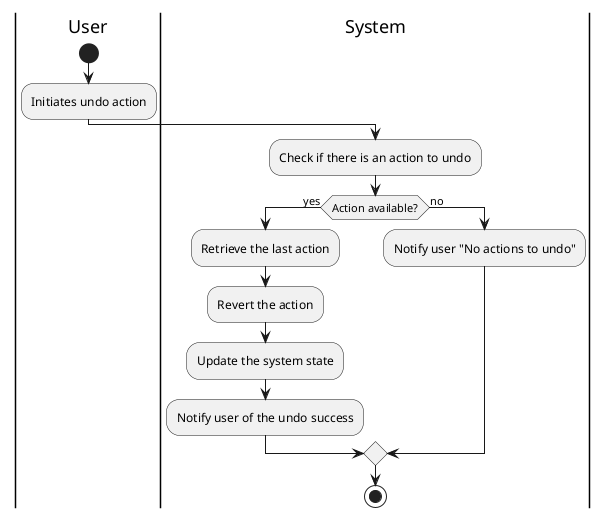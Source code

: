 @startuml undoMove
|User|
start
:Initiates undo action;

|System|
:Check if there is an action to undo;
if (Action available?) then (yes)
    :Retrieve the last action;
    :Revert the action;
    :Update the system state;
    :Notify user of the undo success;
else (no)
    :Notify user "No actions to undo";
endif
stop
@enduml
